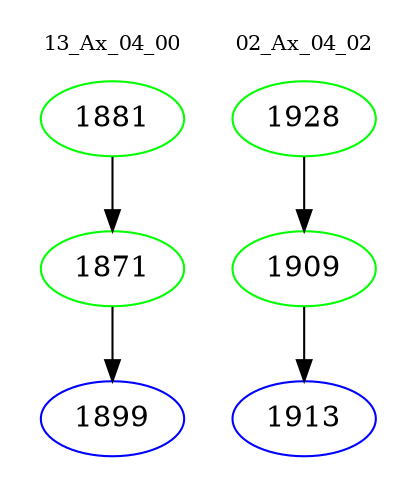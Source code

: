 digraph{
subgraph cluster_0 {
color = white
label = "13_Ax_04_00";
fontsize=10;
T0_1881 [label="1881", color="green"]
T0_1881 -> T0_1871 [color="black"]
T0_1871 [label="1871", color="green"]
T0_1871 -> T0_1899 [color="black"]
T0_1899 [label="1899", color="blue"]
}
subgraph cluster_1 {
color = white
label = "02_Ax_04_02";
fontsize=10;
T1_1928 [label="1928", color="green"]
T1_1928 -> T1_1909 [color="black"]
T1_1909 [label="1909", color="green"]
T1_1909 -> T1_1913 [color="black"]
T1_1913 [label="1913", color="blue"]
}
}
